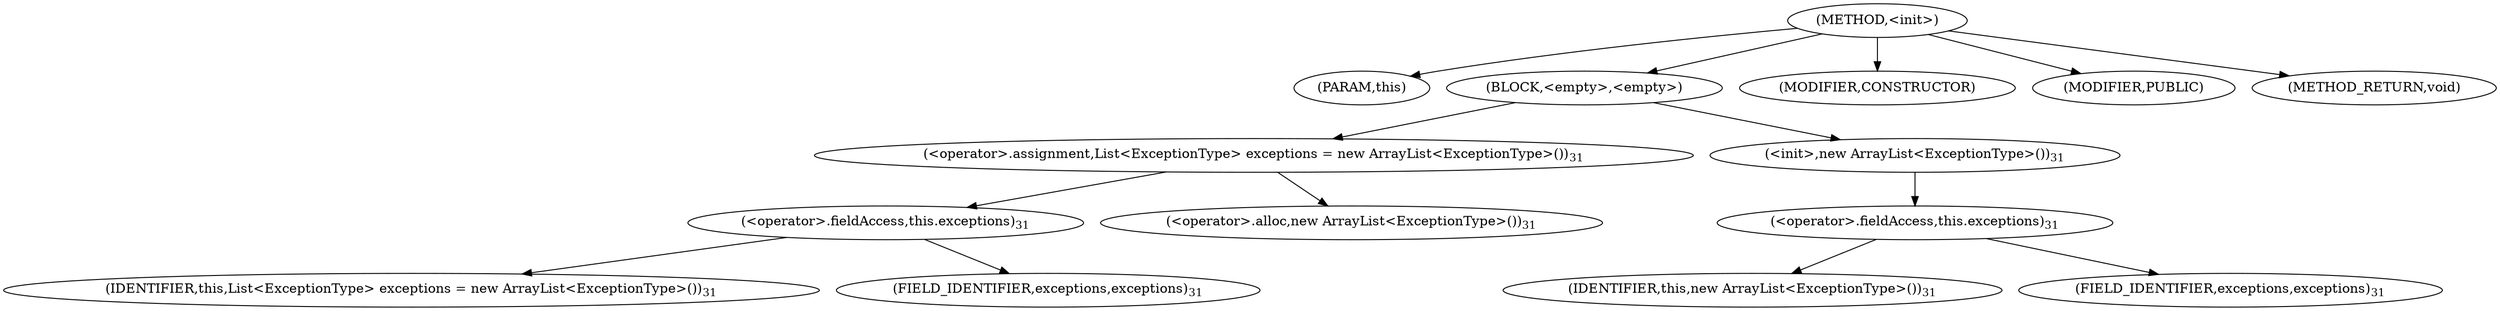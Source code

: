 digraph "&lt;init&gt;" {  
"70" [label = <(METHOD,&lt;init&gt;)> ]
"71" [label = <(PARAM,this)> ]
"72" [label = <(BLOCK,&lt;empty&gt;,&lt;empty&gt;)> ]
"73" [label = <(&lt;operator&gt;.assignment,List&lt;ExceptionType&gt; exceptions = new ArrayList&lt;ExceptionType&gt;())<SUB>31</SUB>> ]
"74" [label = <(&lt;operator&gt;.fieldAccess,this.exceptions)<SUB>31</SUB>> ]
"75" [label = <(IDENTIFIER,this,List&lt;ExceptionType&gt; exceptions = new ArrayList&lt;ExceptionType&gt;())<SUB>31</SUB>> ]
"76" [label = <(FIELD_IDENTIFIER,exceptions,exceptions)<SUB>31</SUB>> ]
"77" [label = <(&lt;operator&gt;.alloc,new ArrayList&lt;ExceptionType&gt;())<SUB>31</SUB>> ]
"78" [label = <(&lt;init&gt;,new ArrayList&lt;ExceptionType&gt;())<SUB>31</SUB>> ]
"79" [label = <(&lt;operator&gt;.fieldAccess,this.exceptions)<SUB>31</SUB>> ]
"80" [label = <(IDENTIFIER,this,new ArrayList&lt;ExceptionType&gt;())<SUB>31</SUB>> ]
"81" [label = <(FIELD_IDENTIFIER,exceptions,exceptions)<SUB>31</SUB>> ]
"82" [label = <(MODIFIER,CONSTRUCTOR)> ]
"83" [label = <(MODIFIER,PUBLIC)> ]
"84" [label = <(METHOD_RETURN,void)> ]
  "70" -> "71" 
  "70" -> "72" 
  "70" -> "82" 
  "70" -> "83" 
  "70" -> "84" 
  "72" -> "73" 
  "72" -> "78" 
  "73" -> "74" 
  "73" -> "77" 
  "74" -> "75" 
  "74" -> "76" 
  "78" -> "79" 
  "79" -> "80" 
  "79" -> "81" 
}
